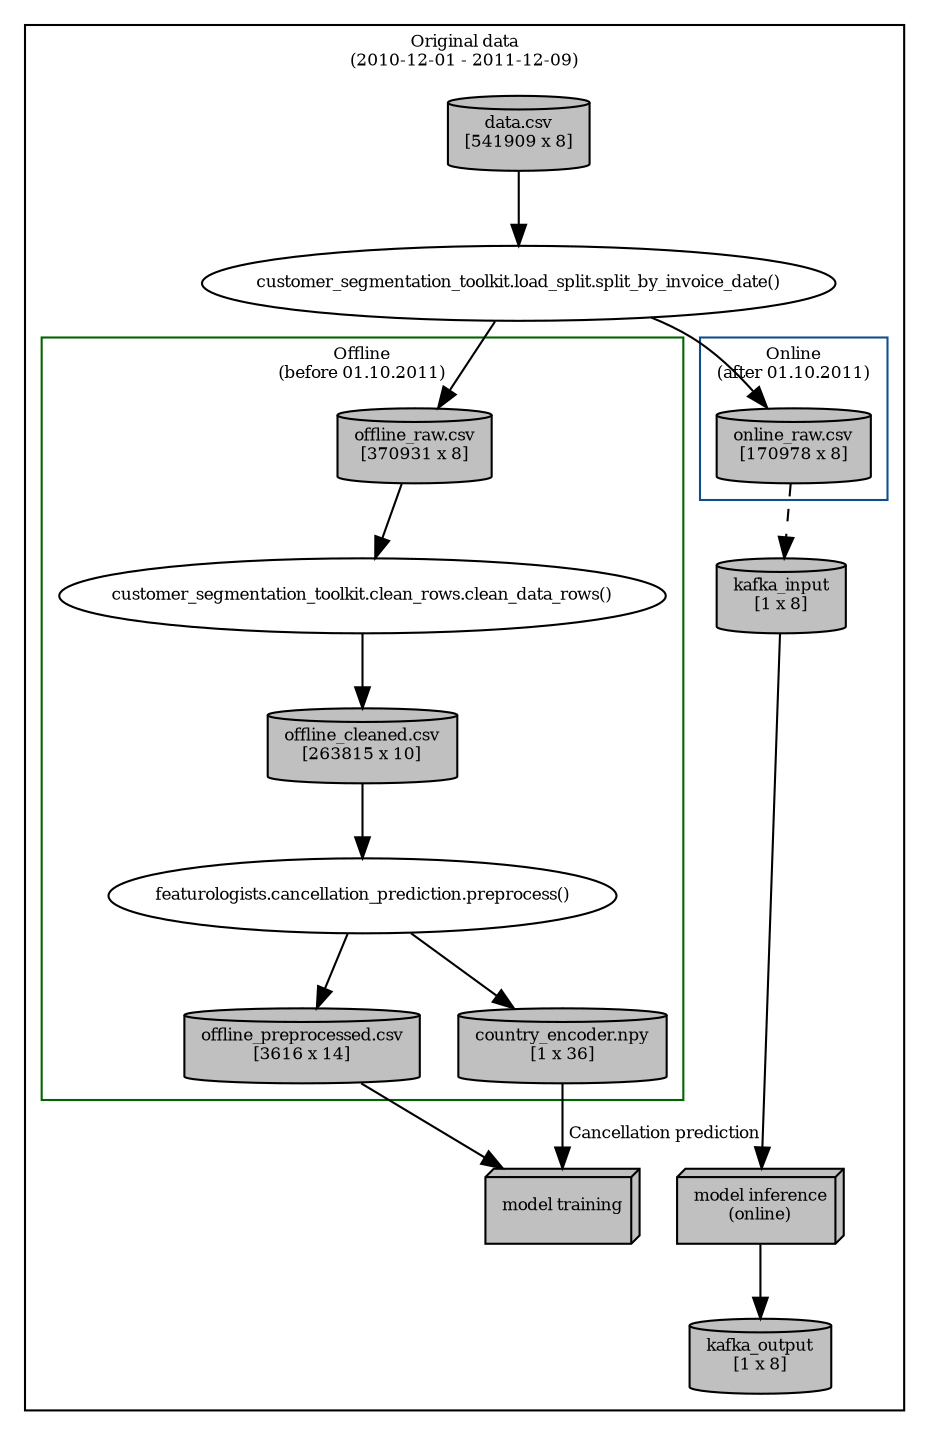 
digraph G {
subgraph cluster_0 {
  label = "Original data\n(2010-12-01 - 2011-12-09)";
  fontsize=8;
  node [shape=cylinder; style=filled; fillcolor=gray; fontsize=8];
  edge [lblstyle="below, sloped"];#; fontsize=8; fontname="times bold"; fontcolor=firebrick3];

  data_csv [label="data.csv\n[541909 x 8]"];
  t_split_by_invoice_date [label="customer_segmentation_toolkit.load_split.split_by_invoice_date()", shape=ellipse, fillcolor=white];
  kafka_input [label="kafka_input\n[1 x 8]", shape=cylinder];

  data_csv -> t_split_by_invoice_date -> {offline_raw, online_raw};
  online_raw -> kafka_input [style=dashed];

  kafka_input -> model_inference;



  subgraph cluster_1 {
    label="Offline\n(before 01.10.2011)";
    color=darkgreen;

    offline_raw  [label="offline_raw.csv\n[370931 x 8]"];
    offline_cleaned  [label="offline_cleaned.csv\n[263815 x 10]"];
    offline_clusters [label="offline_preprocessed.csv\n[3616 x 14]"];
    t_clean_data_rows [label="customer_segmentation_toolkit.clean_rows.clean_data_rows()", shape=ellipse, fillcolor=white];
    t_transform [label="featurologists.cancellation_prediction.preprocess()", shape=ellipse, fillcolor=white];
    country_encoder [label="country_encoder.npy\n[1 x 36]"]

    offline_raw -> t_clean_data_rows -> offline_cleaned;
    offline_cleaned -> t_transform -> {offline_clusters, country_encoder};
  }

  {offline_clusters, country_encoder} -> model_train;




  subgraph cluster_2 {
    label="Online\n(after 01.10.2011)";
    color=dodgerblue4;

    online_raw [label="online_raw.csv\n[170978 x 8]"];


  }

  subgraph cluster_3 {
    label="Cancellation prediction";
    penwidth=0;
    model_inference [shape=box3d, label="model inference\n(online)"]
    model_train [shape=box3d, label="model training"]
  }

  kafka_output [label="kafka_output\n[1 x 8]", shape=cylinder];
  model_inference -> kafka_output;
}
}
